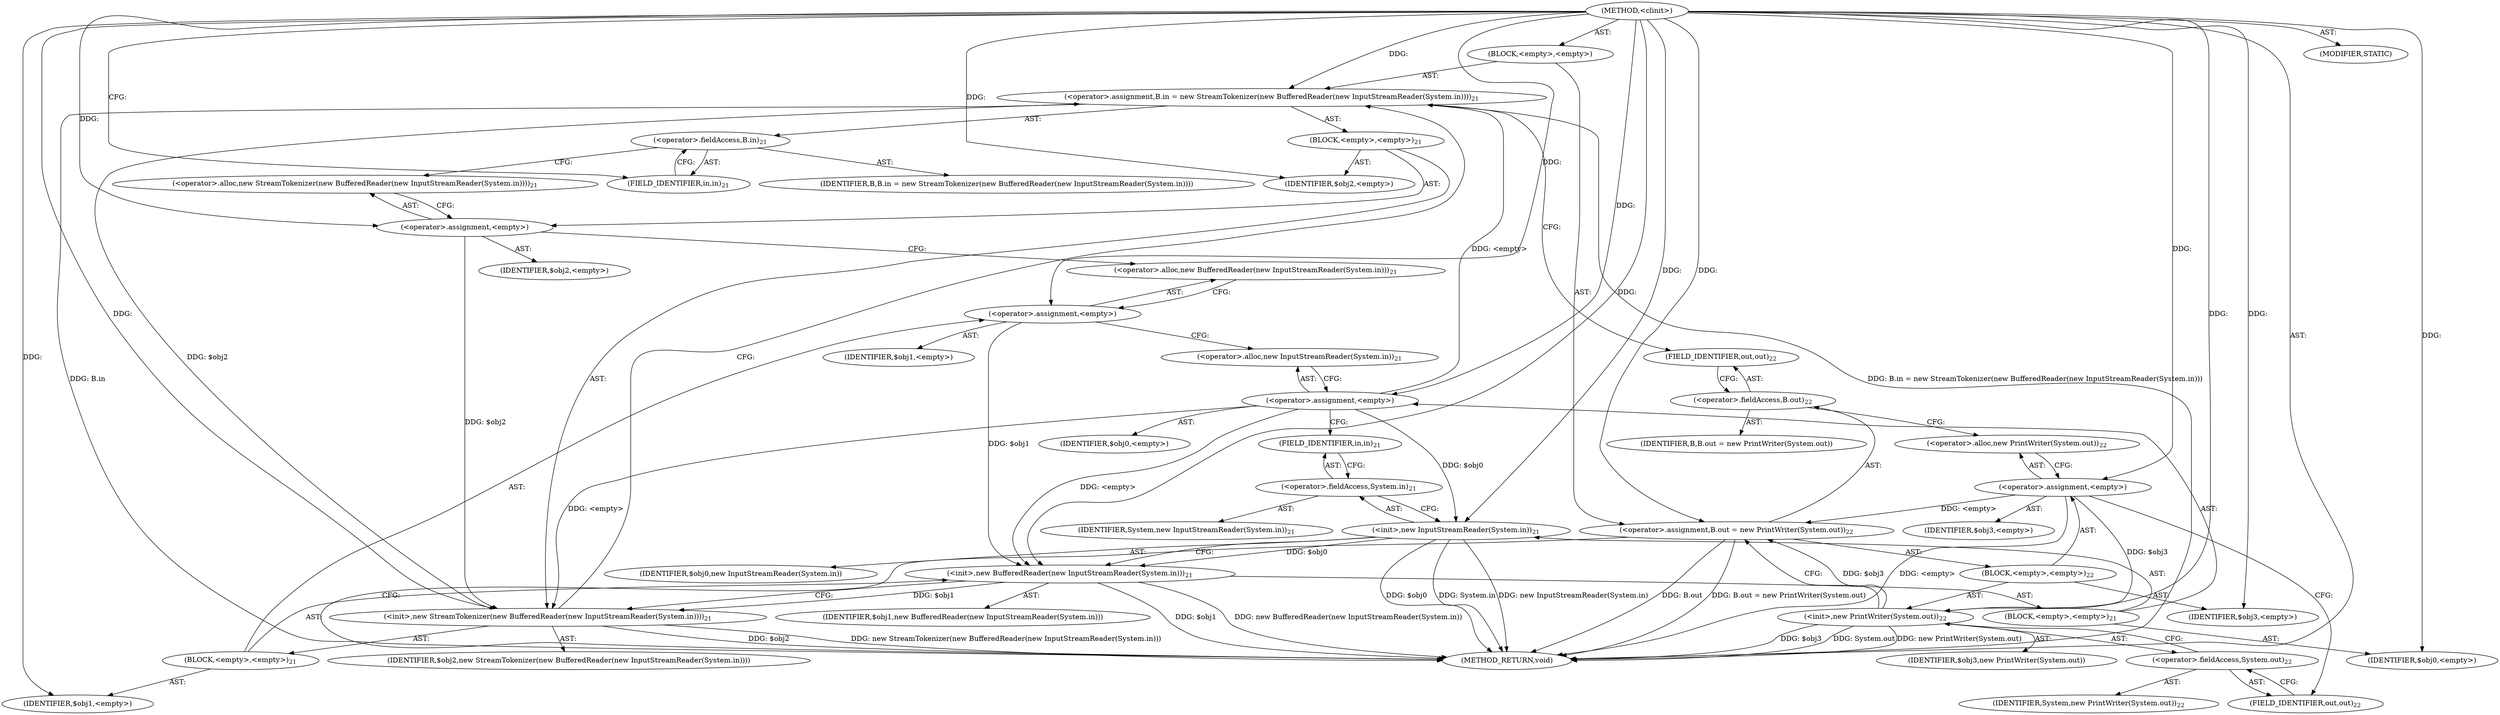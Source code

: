 digraph "&lt;clinit&gt;" {  
"270" [label = <(METHOD,&lt;clinit&gt;)> ]
"271" [label = <(BLOCK,&lt;empty&gt;,&lt;empty&gt;)> ]
"272" [label = <(&lt;operator&gt;.assignment,B.in = new StreamTokenizer(new BufferedReader(new InputStreamReader(System.in))))<SUB>21</SUB>> ]
"273" [label = <(&lt;operator&gt;.fieldAccess,B.in)<SUB>21</SUB>> ]
"274" [label = <(IDENTIFIER,B,B.in = new StreamTokenizer(new BufferedReader(new InputStreamReader(System.in))))> ]
"275" [label = <(FIELD_IDENTIFIER,in,in)<SUB>21</SUB>> ]
"276" [label = <(BLOCK,&lt;empty&gt;,&lt;empty&gt;)<SUB>21</SUB>> ]
"277" [label = <(&lt;operator&gt;.assignment,&lt;empty&gt;)> ]
"278" [label = <(IDENTIFIER,$obj2,&lt;empty&gt;)> ]
"279" [label = <(&lt;operator&gt;.alloc,new StreamTokenizer(new BufferedReader(new InputStreamReader(System.in))))<SUB>21</SUB>> ]
"280" [label = <(&lt;init&gt;,new StreamTokenizer(new BufferedReader(new InputStreamReader(System.in))))<SUB>21</SUB>> ]
"281" [label = <(IDENTIFIER,$obj2,new StreamTokenizer(new BufferedReader(new InputStreamReader(System.in))))> ]
"282" [label = <(BLOCK,&lt;empty&gt;,&lt;empty&gt;)<SUB>21</SUB>> ]
"283" [label = <(&lt;operator&gt;.assignment,&lt;empty&gt;)> ]
"284" [label = <(IDENTIFIER,$obj1,&lt;empty&gt;)> ]
"285" [label = <(&lt;operator&gt;.alloc,new BufferedReader(new InputStreamReader(System.in)))<SUB>21</SUB>> ]
"286" [label = <(&lt;init&gt;,new BufferedReader(new InputStreamReader(System.in)))<SUB>21</SUB>> ]
"287" [label = <(IDENTIFIER,$obj1,new BufferedReader(new InputStreamReader(System.in)))> ]
"288" [label = <(BLOCK,&lt;empty&gt;,&lt;empty&gt;)<SUB>21</SUB>> ]
"289" [label = <(&lt;operator&gt;.assignment,&lt;empty&gt;)> ]
"290" [label = <(IDENTIFIER,$obj0,&lt;empty&gt;)> ]
"291" [label = <(&lt;operator&gt;.alloc,new InputStreamReader(System.in))<SUB>21</SUB>> ]
"292" [label = <(&lt;init&gt;,new InputStreamReader(System.in))<SUB>21</SUB>> ]
"293" [label = <(IDENTIFIER,$obj0,new InputStreamReader(System.in))> ]
"294" [label = <(&lt;operator&gt;.fieldAccess,System.in)<SUB>21</SUB>> ]
"295" [label = <(IDENTIFIER,System,new InputStreamReader(System.in))<SUB>21</SUB>> ]
"296" [label = <(FIELD_IDENTIFIER,in,in)<SUB>21</SUB>> ]
"297" [label = <(IDENTIFIER,$obj0,&lt;empty&gt;)> ]
"298" [label = <(IDENTIFIER,$obj1,&lt;empty&gt;)> ]
"299" [label = <(IDENTIFIER,$obj2,&lt;empty&gt;)> ]
"300" [label = <(&lt;operator&gt;.assignment,B.out = new PrintWriter(System.out))<SUB>22</SUB>> ]
"301" [label = <(&lt;operator&gt;.fieldAccess,B.out)<SUB>22</SUB>> ]
"302" [label = <(IDENTIFIER,B,B.out = new PrintWriter(System.out))> ]
"303" [label = <(FIELD_IDENTIFIER,out,out)<SUB>22</SUB>> ]
"304" [label = <(BLOCK,&lt;empty&gt;,&lt;empty&gt;)<SUB>22</SUB>> ]
"305" [label = <(&lt;operator&gt;.assignment,&lt;empty&gt;)> ]
"306" [label = <(IDENTIFIER,$obj3,&lt;empty&gt;)> ]
"307" [label = <(&lt;operator&gt;.alloc,new PrintWriter(System.out))<SUB>22</SUB>> ]
"308" [label = <(&lt;init&gt;,new PrintWriter(System.out))<SUB>22</SUB>> ]
"309" [label = <(IDENTIFIER,$obj3,new PrintWriter(System.out))> ]
"310" [label = <(&lt;operator&gt;.fieldAccess,System.out)<SUB>22</SUB>> ]
"311" [label = <(IDENTIFIER,System,new PrintWriter(System.out))<SUB>22</SUB>> ]
"312" [label = <(FIELD_IDENTIFIER,out,out)<SUB>22</SUB>> ]
"313" [label = <(IDENTIFIER,$obj3,&lt;empty&gt;)> ]
"314" [label = <(MODIFIER,STATIC)> ]
"315" [label = <(METHOD_RETURN,void)> ]
  "270" -> "271"  [ label = "AST: "] 
  "270" -> "314"  [ label = "AST: "] 
  "270" -> "315"  [ label = "AST: "] 
  "271" -> "272"  [ label = "AST: "] 
  "271" -> "300"  [ label = "AST: "] 
  "272" -> "273"  [ label = "AST: "] 
  "272" -> "276"  [ label = "AST: "] 
  "273" -> "274"  [ label = "AST: "] 
  "273" -> "275"  [ label = "AST: "] 
  "276" -> "277"  [ label = "AST: "] 
  "276" -> "280"  [ label = "AST: "] 
  "276" -> "299"  [ label = "AST: "] 
  "277" -> "278"  [ label = "AST: "] 
  "277" -> "279"  [ label = "AST: "] 
  "280" -> "281"  [ label = "AST: "] 
  "280" -> "282"  [ label = "AST: "] 
  "282" -> "283"  [ label = "AST: "] 
  "282" -> "286"  [ label = "AST: "] 
  "282" -> "298"  [ label = "AST: "] 
  "283" -> "284"  [ label = "AST: "] 
  "283" -> "285"  [ label = "AST: "] 
  "286" -> "287"  [ label = "AST: "] 
  "286" -> "288"  [ label = "AST: "] 
  "288" -> "289"  [ label = "AST: "] 
  "288" -> "292"  [ label = "AST: "] 
  "288" -> "297"  [ label = "AST: "] 
  "289" -> "290"  [ label = "AST: "] 
  "289" -> "291"  [ label = "AST: "] 
  "292" -> "293"  [ label = "AST: "] 
  "292" -> "294"  [ label = "AST: "] 
  "294" -> "295"  [ label = "AST: "] 
  "294" -> "296"  [ label = "AST: "] 
  "300" -> "301"  [ label = "AST: "] 
  "300" -> "304"  [ label = "AST: "] 
  "301" -> "302"  [ label = "AST: "] 
  "301" -> "303"  [ label = "AST: "] 
  "304" -> "305"  [ label = "AST: "] 
  "304" -> "308"  [ label = "AST: "] 
  "304" -> "313"  [ label = "AST: "] 
  "305" -> "306"  [ label = "AST: "] 
  "305" -> "307"  [ label = "AST: "] 
  "308" -> "309"  [ label = "AST: "] 
  "308" -> "310"  [ label = "AST: "] 
  "310" -> "311"  [ label = "AST: "] 
  "310" -> "312"  [ label = "AST: "] 
  "272" -> "303"  [ label = "CFG: "] 
  "300" -> "315"  [ label = "CFG: "] 
  "273" -> "279"  [ label = "CFG: "] 
  "301" -> "307"  [ label = "CFG: "] 
  "275" -> "273"  [ label = "CFG: "] 
  "277" -> "285"  [ label = "CFG: "] 
  "280" -> "272"  [ label = "CFG: "] 
  "303" -> "301"  [ label = "CFG: "] 
  "305" -> "312"  [ label = "CFG: "] 
  "308" -> "300"  [ label = "CFG: "] 
  "279" -> "277"  [ label = "CFG: "] 
  "307" -> "305"  [ label = "CFG: "] 
  "310" -> "308"  [ label = "CFG: "] 
  "283" -> "291"  [ label = "CFG: "] 
  "286" -> "280"  [ label = "CFG: "] 
  "312" -> "310"  [ label = "CFG: "] 
  "285" -> "283"  [ label = "CFG: "] 
  "289" -> "296"  [ label = "CFG: "] 
  "292" -> "286"  [ label = "CFG: "] 
  "291" -> "289"  [ label = "CFG: "] 
  "294" -> "292"  [ label = "CFG: "] 
  "296" -> "294"  [ label = "CFG: "] 
  "270" -> "275"  [ label = "CFG: "] 
  "272" -> "315"  [ label = "DDG: B.in"] 
  "280" -> "315"  [ label = "DDG: $obj2"] 
  "286" -> "315"  [ label = "DDG: $obj1"] 
  "292" -> "315"  [ label = "DDG: $obj0"] 
  "292" -> "315"  [ label = "DDG: System.in"] 
  "292" -> "315"  [ label = "DDG: new InputStreamReader(System.in)"] 
  "286" -> "315"  [ label = "DDG: new BufferedReader(new InputStreamReader(System.in))"] 
  "280" -> "315"  [ label = "DDG: new StreamTokenizer(new BufferedReader(new InputStreamReader(System.in)))"] 
  "272" -> "315"  [ label = "DDG: B.in = new StreamTokenizer(new BufferedReader(new InputStreamReader(System.in)))"] 
  "300" -> "315"  [ label = "DDG: B.out"] 
  "305" -> "315"  [ label = "DDG: &lt;empty&gt;"] 
  "308" -> "315"  [ label = "DDG: $obj3"] 
  "308" -> "315"  [ label = "DDG: System.out"] 
  "308" -> "315"  [ label = "DDG: new PrintWriter(System.out)"] 
  "300" -> "315"  [ label = "DDG: B.out = new PrintWriter(System.out)"] 
  "289" -> "272"  [ label = "DDG: &lt;empty&gt;"] 
  "280" -> "272"  [ label = "DDG: $obj2"] 
  "270" -> "272"  [ label = "DDG: "] 
  "305" -> "300"  [ label = "DDG: &lt;empty&gt;"] 
  "308" -> "300"  [ label = "DDG: $obj3"] 
  "270" -> "300"  [ label = "DDG: "] 
  "270" -> "277"  [ label = "DDG: "] 
  "270" -> "299"  [ label = "DDG: "] 
  "270" -> "305"  [ label = "DDG: "] 
  "270" -> "313"  [ label = "DDG: "] 
  "277" -> "280"  [ label = "DDG: $obj2"] 
  "270" -> "280"  [ label = "DDG: "] 
  "289" -> "280"  [ label = "DDG: &lt;empty&gt;"] 
  "286" -> "280"  [ label = "DDG: $obj1"] 
  "305" -> "308"  [ label = "DDG: $obj3"] 
  "270" -> "308"  [ label = "DDG: "] 
  "270" -> "283"  [ label = "DDG: "] 
  "270" -> "298"  [ label = "DDG: "] 
  "283" -> "286"  [ label = "DDG: $obj1"] 
  "270" -> "286"  [ label = "DDG: "] 
  "289" -> "286"  [ label = "DDG: &lt;empty&gt;"] 
  "292" -> "286"  [ label = "DDG: $obj0"] 
  "270" -> "289"  [ label = "DDG: "] 
  "270" -> "297"  [ label = "DDG: "] 
  "289" -> "292"  [ label = "DDG: $obj0"] 
  "270" -> "292"  [ label = "DDG: "] 
}
